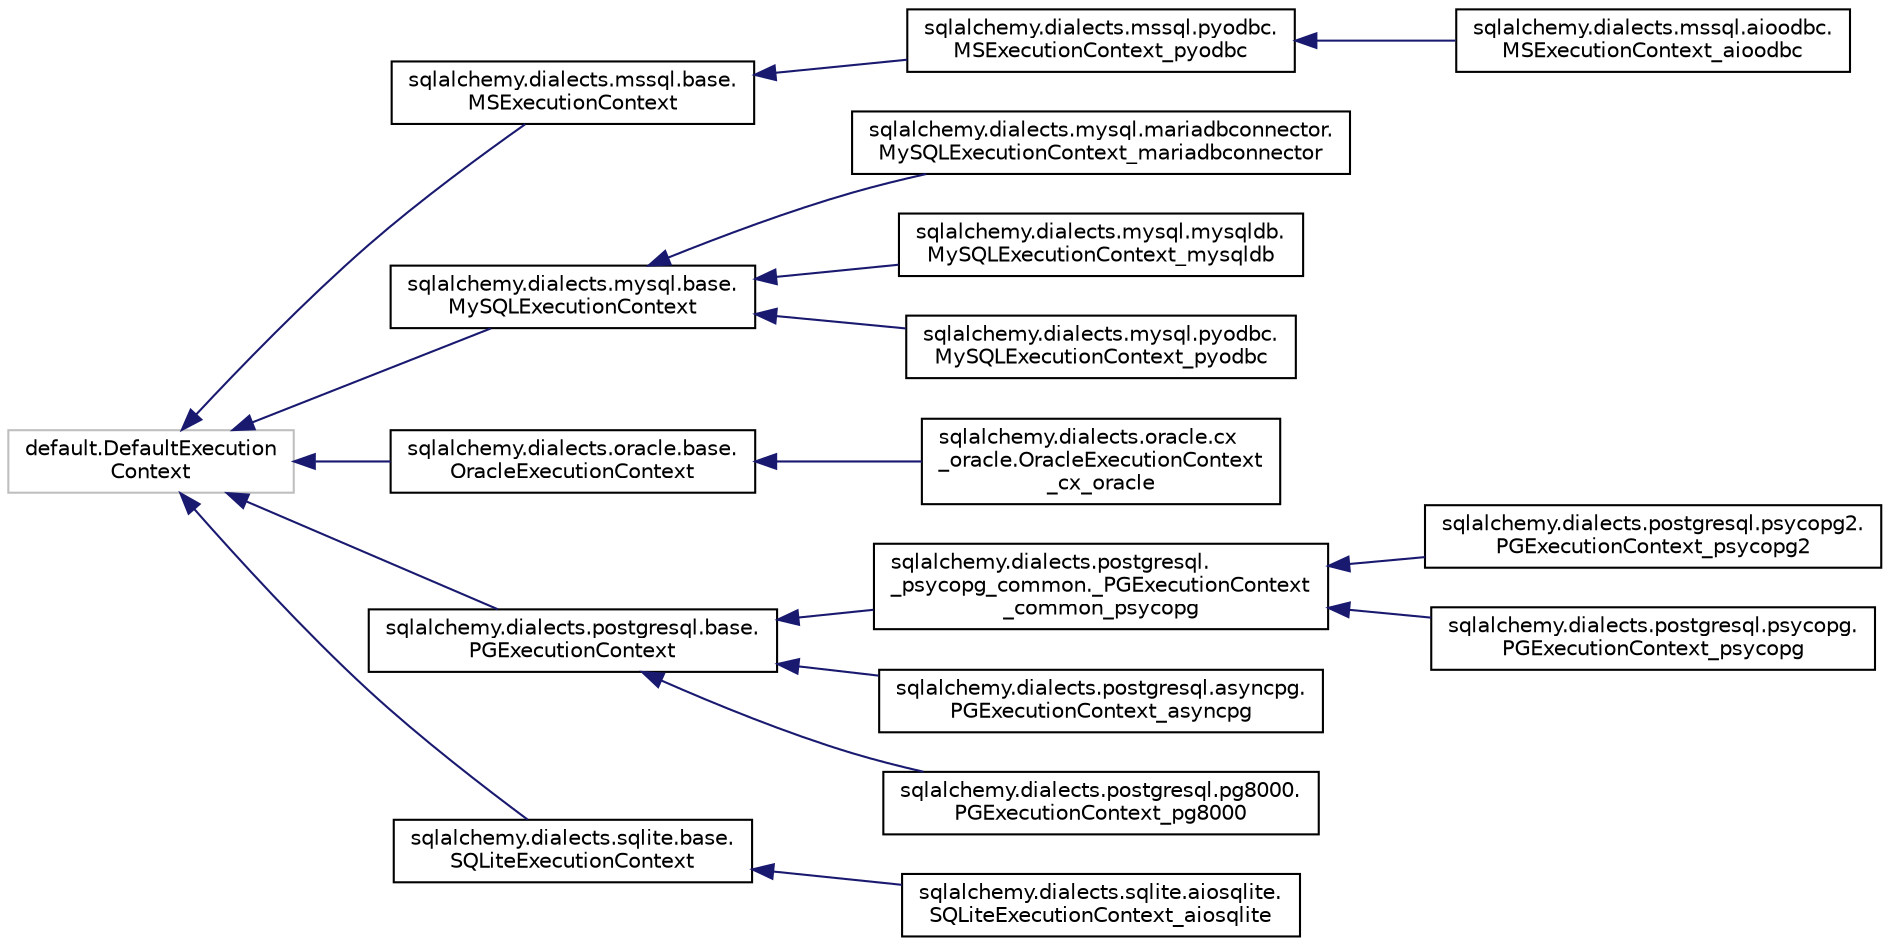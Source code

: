 digraph "Graphical Class Hierarchy"
{
 // LATEX_PDF_SIZE
  edge [fontname="Helvetica",fontsize="10",labelfontname="Helvetica",labelfontsize="10"];
  node [fontname="Helvetica",fontsize="10",shape=record];
  rankdir="LR";
  Node3273 [label="default.DefaultExecution\lContext",height=0.2,width=0.4,color="grey75", fillcolor="white", style="filled",tooltip=" "];
  Node3273 -> Node0 [dir="back",color="midnightblue",fontsize="10",style="solid",fontname="Helvetica"];
  Node0 [label="sqlalchemy.dialects.mssql.base.\lMSExecutionContext",height=0.2,width=0.4,color="black", fillcolor="white", style="filled",URL="$classsqlalchemy_1_1dialects_1_1mssql_1_1base_1_1MSExecutionContext.html",tooltip=" "];
  Node0 -> Node1 [dir="back",color="midnightblue",fontsize="10",style="solid",fontname="Helvetica"];
  Node1 [label="sqlalchemy.dialects.mssql.pyodbc.\lMSExecutionContext_pyodbc",height=0.2,width=0.4,color="black", fillcolor="white", style="filled",URL="$classsqlalchemy_1_1dialects_1_1mssql_1_1pyodbc_1_1MSExecutionContext__pyodbc.html",tooltip=" "];
  Node1 -> Node2 [dir="back",color="midnightblue",fontsize="10",style="solid",fontname="Helvetica"];
  Node2 [label="sqlalchemy.dialects.mssql.aioodbc.\lMSExecutionContext_aioodbc",height=0.2,width=0.4,color="black", fillcolor="white", style="filled",URL="$classsqlalchemy_1_1dialects_1_1mssql_1_1aioodbc_1_1MSExecutionContext__aioodbc.html",tooltip=" "];
  Node3273 -> Node3277 [dir="back",color="midnightblue",fontsize="10",style="solid",fontname="Helvetica"];
  Node3277 [label="sqlalchemy.dialects.mysql.base.\lMySQLExecutionContext",height=0.2,width=0.4,color="black", fillcolor="white", style="filled",URL="$classsqlalchemy_1_1dialects_1_1mysql_1_1base_1_1MySQLExecutionContext.html",tooltip=" "];
  Node3277 -> Node3278 [dir="back",color="midnightblue",fontsize="10",style="solid",fontname="Helvetica"];
  Node3278 [label="sqlalchemy.dialects.mysql.mariadbconnector.\lMySQLExecutionContext_mariadbconnector",height=0.2,width=0.4,color="black", fillcolor="white", style="filled",URL="$classsqlalchemy_1_1dialects_1_1mysql_1_1mariadbconnector_1_1MySQLExecutionContext__mariadbconnector.html",tooltip=" "];
  Node3277 -> Node3279 [dir="back",color="midnightblue",fontsize="10",style="solid",fontname="Helvetica"];
  Node3279 [label="sqlalchemy.dialects.mysql.mysqldb.\lMySQLExecutionContext_mysqldb",height=0.2,width=0.4,color="black", fillcolor="white", style="filled",URL="$classsqlalchemy_1_1dialects_1_1mysql_1_1mysqldb_1_1MySQLExecutionContext__mysqldb.html",tooltip=" "];
  Node3277 -> Node3280 [dir="back",color="midnightblue",fontsize="10",style="solid",fontname="Helvetica"];
  Node3280 [label="sqlalchemy.dialects.mysql.pyodbc.\lMySQLExecutionContext_pyodbc",height=0.2,width=0.4,color="black", fillcolor="white", style="filled",URL="$classsqlalchemy_1_1dialects_1_1mysql_1_1pyodbc_1_1MySQLExecutionContext__pyodbc.html",tooltip=" "];
  Node3273 -> Node3281 [dir="back",color="midnightblue",fontsize="10",style="solid",fontname="Helvetica"];
  Node3281 [label="sqlalchemy.dialects.oracle.base.\lOracleExecutionContext",height=0.2,width=0.4,color="black", fillcolor="white", style="filled",URL="$classsqlalchemy_1_1dialects_1_1oracle_1_1base_1_1OracleExecutionContext.html",tooltip=" "];
  Node3281 -> Node3282 [dir="back",color="midnightblue",fontsize="10",style="solid",fontname="Helvetica"];
  Node3282 [label="sqlalchemy.dialects.oracle.cx\l_oracle.OracleExecutionContext\l_cx_oracle",height=0.2,width=0.4,color="black", fillcolor="white", style="filled",URL="$classsqlalchemy_1_1dialects_1_1oracle_1_1cx__oracle_1_1OracleExecutionContext__cx__oracle.html",tooltip=" "];
  Node3273 -> Node3283 [dir="back",color="midnightblue",fontsize="10",style="solid",fontname="Helvetica"];
  Node3283 [label="sqlalchemy.dialects.postgresql.base.\lPGExecutionContext",height=0.2,width=0.4,color="black", fillcolor="white", style="filled",URL="$classsqlalchemy_1_1dialects_1_1postgresql_1_1base_1_1PGExecutionContext.html",tooltip=" "];
  Node3283 -> Node3284 [dir="back",color="midnightblue",fontsize="10",style="solid",fontname="Helvetica"];
  Node3284 [label="sqlalchemy.dialects.postgresql.\l_psycopg_common._PGExecutionContext\l_common_psycopg",height=0.2,width=0.4,color="black", fillcolor="white", style="filled",URL="$classsqlalchemy_1_1dialects_1_1postgresql_1_1__psycopg__common_1_1__PGExecutionContext__common__psycopg.html",tooltip=" "];
  Node3284 -> Node3285 [dir="back",color="midnightblue",fontsize="10",style="solid",fontname="Helvetica"];
  Node3285 [label="sqlalchemy.dialects.postgresql.psycopg2.\lPGExecutionContext_psycopg2",height=0.2,width=0.4,color="black", fillcolor="white", style="filled",URL="$classsqlalchemy_1_1dialects_1_1postgresql_1_1psycopg2_1_1PGExecutionContext__psycopg2.html",tooltip=" "];
  Node3284 -> Node3286 [dir="back",color="midnightblue",fontsize="10",style="solid",fontname="Helvetica"];
  Node3286 [label="sqlalchemy.dialects.postgresql.psycopg.\lPGExecutionContext_psycopg",height=0.2,width=0.4,color="black", fillcolor="white", style="filled",URL="$classsqlalchemy_1_1dialects_1_1postgresql_1_1psycopg_1_1PGExecutionContext__psycopg.html",tooltip=" "];
  Node3283 -> Node3287 [dir="back",color="midnightblue",fontsize="10",style="solid",fontname="Helvetica"];
  Node3287 [label="sqlalchemy.dialects.postgresql.asyncpg.\lPGExecutionContext_asyncpg",height=0.2,width=0.4,color="black", fillcolor="white", style="filled",URL="$classsqlalchemy_1_1dialects_1_1postgresql_1_1asyncpg_1_1PGExecutionContext__asyncpg.html",tooltip=" "];
  Node3283 -> Node3288 [dir="back",color="midnightblue",fontsize="10",style="solid",fontname="Helvetica"];
  Node3288 [label="sqlalchemy.dialects.postgresql.pg8000.\lPGExecutionContext_pg8000",height=0.2,width=0.4,color="black", fillcolor="white", style="filled",URL="$classsqlalchemy_1_1dialects_1_1postgresql_1_1pg8000_1_1PGExecutionContext__pg8000.html",tooltip=" "];
  Node3273 -> Node3289 [dir="back",color="midnightblue",fontsize="10",style="solid",fontname="Helvetica"];
  Node3289 [label="sqlalchemy.dialects.sqlite.base.\lSQLiteExecutionContext",height=0.2,width=0.4,color="black", fillcolor="white", style="filled",URL="$classsqlalchemy_1_1dialects_1_1sqlite_1_1base_1_1SQLiteExecutionContext.html",tooltip=" "];
  Node3289 -> Node3290 [dir="back",color="midnightblue",fontsize="10",style="solid",fontname="Helvetica"];
  Node3290 [label="sqlalchemy.dialects.sqlite.aiosqlite.\lSQLiteExecutionContext_aiosqlite",height=0.2,width=0.4,color="black", fillcolor="white", style="filled",URL="$classsqlalchemy_1_1dialects_1_1sqlite_1_1aiosqlite_1_1SQLiteExecutionContext__aiosqlite.html",tooltip=" "];
}
